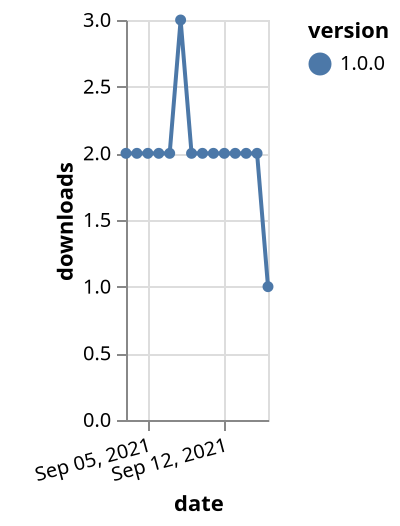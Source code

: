 {"$schema": "https://vega.github.io/schema/vega-lite/v5.json", "description": "A simple bar chart with embedded data.", "data": {"values": [{"date": "2021-09-03", "total": 1466, "delta": 2, "version": "1.0.0"}, {"date": "2021-09-04", "total": 1468, "delta": 2, "version": "1.0.0"}, {"date": "2021-09-05", "total": 1470, "delta": 2, "version": "1.0.0"}, {"date": "2021-09-06", "total": 1472, "delta": 2, "version": "1.0.0"}, {"date": "2021-09-07", "total": 1474, "delta": 2, "version": "1.0.0"}, {"date": "2021-09-08", "total": 1477, "delta": 3, "version": "1.0.0"}, {"date": "2021-09-09", "total": 1479, "delta": 2, "version": "1.0.0"}, {"date": "2021-09-10", "total": 1481, "delta": 2, "version": "1.0.0"}, {"date": "2021-09-11", "total": 1483, "delta": 2, "version": "1.0.0"}, {"date": "2021-09-12", "total": 1485, "delta": 2, "version": "1.0.0"}, {"date": "2021-09-13", "total": 1487, "delta": 2, "version": "1.0.0"}, {"date": "2021-09-14", "total": 1489, "delta": 2, "version": "1.0.0"}, {"date": "2021-09-15", "total": 1491, "delta": 2, "version": "1.0.0"}, {"date": "2021-09-16", "total": 1492, "delta": 1, "version": "1.0.0"}]}, "width": "container", "mark": {"type": "line", "point": {"filled": true}}, "encoding": {"x": {"field": "date", "type": "temporal", "timeUnit": "yearmonthdate", "title": "date", "axis": {"labelAngle": -15}}, "y": {"field": "delta", "type": "quantitative", "title": "downloads"}, "color": {"field": "version", "type": "nominal"}, "tooltip": {"field": "delta"}}}